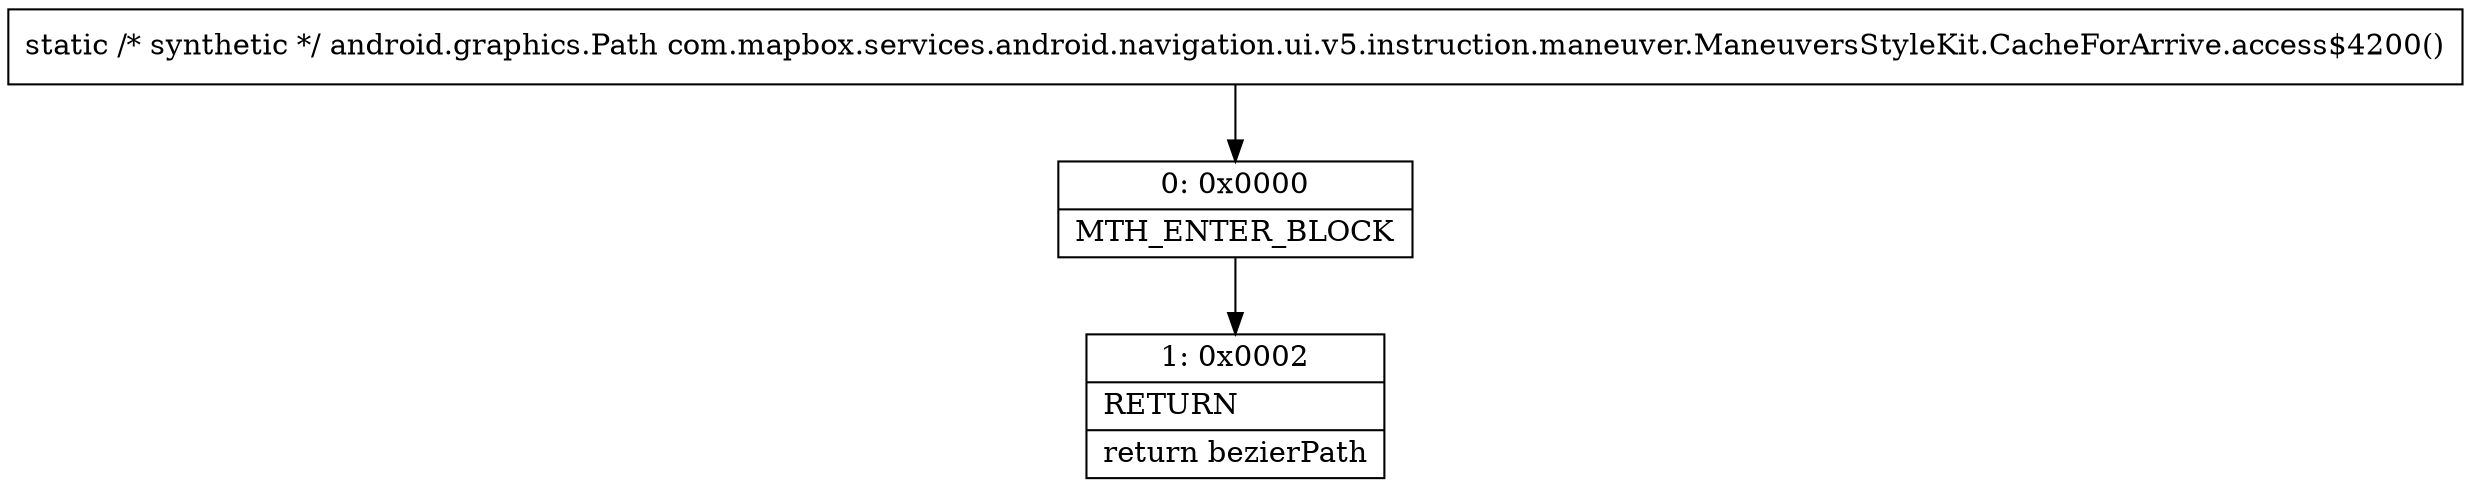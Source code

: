 digraph "CFG forcom.mapbox.services.android.navigation.ui.v5.instruction.maneuver.ManeuversStyleKit.CacheForArrive.access$4200()Landroid\/graphics\/Path;" {
Node_0 [shape=record,label="{0\:\ 0x0000|MTH_ENTER_BLOCK\l}"];
Node_1 [shape=record,label="{1\:\ 0x0002|RETURN\l|return bezierPath\l}"];
MethodNode[shape=record,label="{static \/* synthetic *\/ android.graphics.Path com.mapbox.services.android.navigation.ui.v5.instruction.maneuver.ManeuversStyleKit.CacheForArrive.access$4200() }"];
MethodNode -> Node_0;
Node_0 -> Node_1;
}

